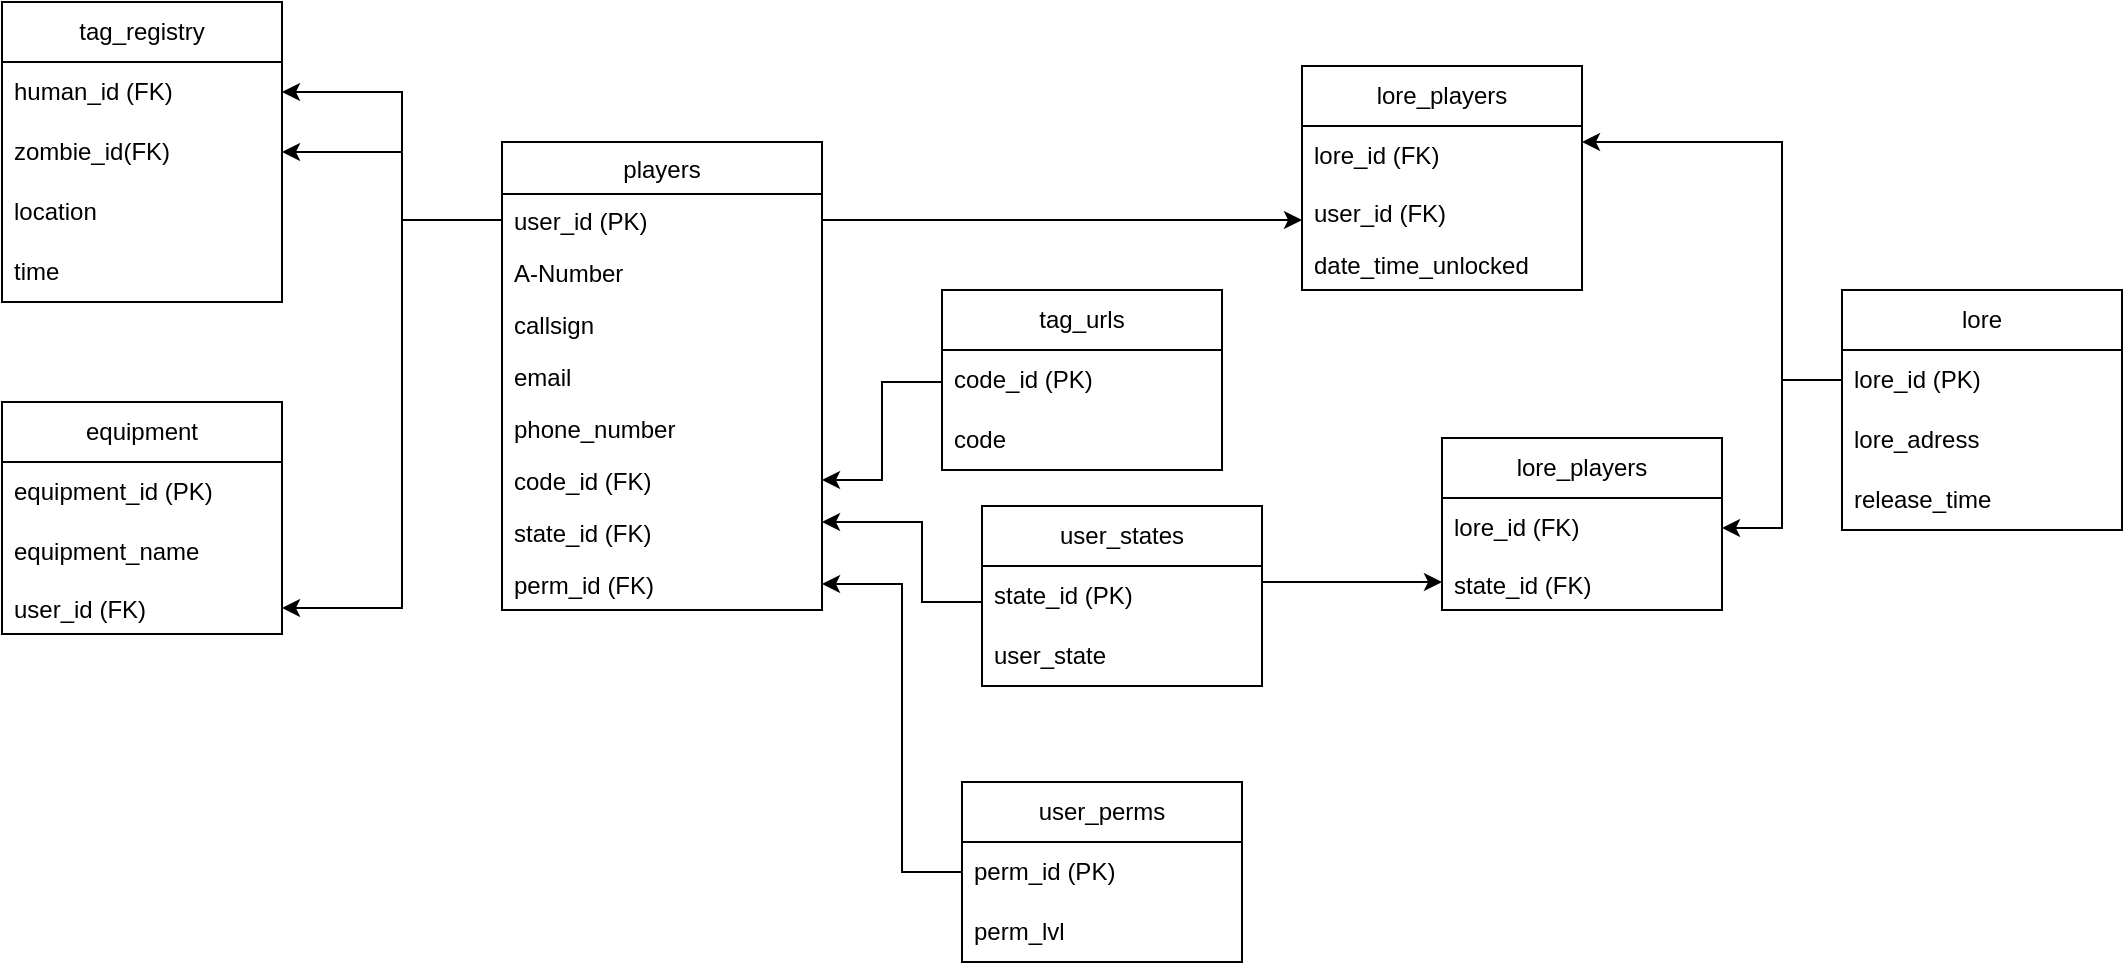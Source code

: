 <mxfile version="21.0.6" type="device"><diagram id="C5RBs43oDa-KdzZeNtuy" name="Page-1"><mxGraphModel dx="693" dy="650" grid="1" gridSize="10" guides="1" tooltips="1" connect="1" arrows="1" fold="1" page="1" pageScale="1" pageWidth="827" pageHeight="1169" math="0" shadow="0"><root><mxCell id="WIyWlLk6GJQsqaUBKTNV-0"/><mxCell id="WIyWlLk6GJQsqaUBKTNV-1" parent="WIyWlLk6GJQsqaUBKTNV-0"/><mxCell id="zkfFHV4jXpPFQw0GAbJ--0" value="players" style="swimlane;fontStyle=0;align=center;verticalAlign=top;childLayout=stackLayout;horizontal=1;startSize=26;horizontalStack=0;resizeParent=1;resizeLast=0;collapsible=1;marginBottom=0;rounded=0;shadow=0;strokeWidth=1;" parent="WIyWlLk6GJQsqaUBKTNV-1" vertex="1"><mxGeometry x="320" y="110" width="160" height="234" as="geometry"><mxRectangle x="230" y="140" width="160" height="26" as="alternateBounds"/></mxGeometry></mxCell><mxCell id="zkfFHV4jXpPFQw0GAbJ--2" value="user_id (PK)" style="text;align=left;verticalAlign=top;spacingLeft=4;spacingRight=4;overflow=hidden;rotatable=0;points=[[0,0.5],[1,0.5]];portConstraint=eastwest;rounded=0;shadow=0;html=0;" parent="zkfFHV4jXpPFQw0GAbJ--0" vertex="1"><mxGeometry y="26" width="160" height="26" as="geometry"/></mxCell><mxCell id="AQYPV0FqTJ0ZGMceoSxR-54" value="A-Number" style="text;align=left;verticalAlign=top;spacingLeft=4;spacingRight=4;overflow=hidden;rotatable=0;points=[[0,0.5],[1,0.5]];portConstraint=eastwest;rounded=0;shadow=0;html=0;" vertex="1" parent="zkfFHV4jXpPFQw0GAbJ--0"><mxGeometry y="52" width="160" height="26" as="geometry"/></mxCell><mxCell id="zkfFHV4jXpPFQw0GAbJ--1" value="callsign" style="text;align=left;verticalAlign=top;spacingLeft=4;spacingRight=4;overflow=hidden;rotatable=0;points=[[0,0.5],[1,0.5]];portConstraint=eastwest;" parent="zkfFHV4jXpPFQw0GAbJ--0" vertex="1"><mxGeometry y="78" width="160" height="26" as="geometry"/></mxCell><mxCell id="zkfFHV4jXpPFQw0GAbJ--3" value="email" style="text;align=left;verticalAlign=top;spacingLeft=4;spacingRight=4;overflow=hidden;rotatable=0;points=[[0,0.5],[1,0.5]];portConstraint=eastwest;rounded=0;shadow=0;html=0;" parent="zkfFHV4jXpPFQw0GAbJ--0" vertex="1"><mxGeometry y="104" width="160" height="26" as="geometry"/></mxCell><mxCell id="AQYPV0FqTJ0ZGMceoSxR-0" value="phone_number" style="text;align=left;verticalAlign=top;spacingLeft=4;spacingRight=4;overflow=hidden;rotatable=0;points=[[0,0.5],[1,0.5]];portConstraint=eastwest;rounded=0;shadow=0;html=0;" vertex="1" parent="zkfFHV4jXpPFQw0GAbJ--0"><mxGeometry y="130" width="160" height="26" as="geometry"/></mxCell><mxCell id="AQYPV0FqTJ0ZGMceoSxR-11" value="code_id (FK)" style="text;align=left;verticalAlign=top;spacingLeft=4;spacingRight=4;overflow=hidden;rotatable=0;points=[[0,0.5],[1,0.5]];portConstraint=eastwest;rounded=0;shadow=0;html=0;" vertex="1" parent="zkfFHV4jXpPFQw0GAbJ--0"><mxGeometry y="156" width="160" height="26" as="geometry"/></mxCell><mxCell id="AQYPV0FqTJ0ZGMceoSxR-17" value="state_id (FK)" style="text;align=left;verticalAlign=top;spacingLeft=4;spacingRight=4;overflow=hidden;rotatable=0;points=[[0,0.5],[1,0.5]];portConstraint=eastwest;rounded=0;shadow=0;html=0;" vertex="1" parent="zkfFHV4jXpPFQw0GAbJ--0"><mxGeometry y="182" width="160" height="26" as="geometry"/></mxCell><mxCell id="AQYPV0FqTJ0ZGMceoSxR-23" value="perm_id (FK)" style="text;align=left;verticalAlign=top;spacingLeft=4;spacingRight=4;overflow=hidden;rotatable=0;points=[[0,0.5],[1,0.5]];portConstraint=eastwest;rounded=0;shadow=0;html=0;" vertex="1" parent="zkfFHV4jXpPFQw0GAbJ--0"><mxGeometry y="208" width="160" height="26" as="geometry"/></mxCell><mxCell id="AQYPV0FqTJ0ZGMceoSxR-5" value="tag_urls" style="swimlane;fontStyle=0;childLayout=stackLayout;horizontal=1;startSize=30;horizontalStack=0;resizeParent=1;resizeParentMax=0;resizeLast=0;collapsible=1;marginBottom=0;whiteSpace=wrap;html=1;" vertex="1" parent="WIyWlLk6GJQsqaUBKTNV-1"><mxGeometry x="540" y="184" width="140" height="90" as="geometry"/></mxCell><mxCell id="AQYPV0FqTJ0ZGMceoSxR-10" value="code_id (PK)" style="text;strokeColor=none;fillColor=none;align=left;verticalAlign=middle;spacingLeft=4;spacingRight=4;overflow=hidden;points=[[0,0.5],[1,0.5]];portConstraint=eastwest;rotatable=0;whiteSpace=wrap;html=1;" vertex="1" parent="AQYPV0FqTJ0ZGMceoSxR-5"><mxGeometry y="30" width="140" height="30" as="geometry"/></mxCell><mxCell id="AQYPV0FqTJ0ZGMceoSxR-6" value="code" style="text;strokeColor=none;fillColor=none;align=left;verticalAlign=middle;spacingLeft=4;spacingRight=4;overflow=hidden;points=[[0,0.5],[1,0.5]];portConstraint=eastwest;rotatable=0;whiteSpace=wrap;html=1;" vertex="1" parent="AQYPV0FqTJ0ZGMceoSxR-5"><mxGeometry y="60" width="140" height="30" as="geometry"/></mxCell><mxCell id="AQYPV0FqTJ0ZGMceoSxR-44" style="edgeStyle=orthogonalEdgeStyle;rounded=0;orthogonalLoop=1;jettySize=auto;html=1;" edge="1" parent="WIyWlLk6GJQsqaUBKTNV-1" source="AQYPV0FqTJ0ZGMceoSxR-12" target="AQYPV0FqTJ0ZGMceoSxR-17"><mxGeometry relative="1" as="geometry"><Array as="points"><mxPoint x="530" y="340"/><mxPoint x="530" y="300"/></Array></mxGeometry></mxCell><mxCell id="AQYPV0FqTJ0ZGMceoSxR-12" value="user_states" style="swimlane;fontStyle=0;childLayout=stackLayout;horizontal=1;startSize=30;horizontalStack=0;resizeParent=1;resizeParentMax=0;resizeLast=0;collapsible=1;marginBottom=0;whiteSpace=wrap;html=1;" vertex="1" parent="WIyWlLk6GJQsqaUBKTNV-1"><mxGeometry x="560" y="292" width="140" height="90" as="geometry"/></mxCell><mxCell id="AQYPV0FqTJ0ZGMceoSxR-13" value="state_id (PK)" style="text;strokeColor=none;fillColor=none;align=left;verticalAlign=middle;spacingLeft=4;spacingRight=4;overflow=hidden;points=[[0,0.5],[1,0.5]];portConstraint=eastwest;rotatable=0;whiteSpace=wrap;html=1;" vertex="1" parent="AQYPV0FqTJ0ZGMceoSxR-12"><mxGeometry y="30" width="140" height="30" as="geometry"/></mxCell><mxCell id="AQYPV0FqTJ0ZGMceoSxR-14" value="user_state" style="text;strokeColor=none;fillColor=none;align=left;verticalAlign=middle;spacingLeft=4;spacingRight=4;overflow=hidden;points=[[0,0.5],[1,0.5]];portConstraint=eastwest;rotatable=0;whiteSpace=wrap;html=1;" vertex="1" parent="AQYPV0FqTJ0ZGMceoSxR-12"><mxGeometry y="60" width="140" height="30" as="geometry"/></mxCell><mxCell id="AQYPV0FqTJ0ZGMceoSxR-18" value="user_perms" style="swimlane;fontStyle=0;childLayout=stackLayout;horizontal=1;startSize=30;horizontalStack=0;resizeParent=1;resizeParentMax=0;resizeLast=0;collapsible=1;marginBottom=0;whiteSpace=wrap;html=1;" vertex="1" parent="WIyWlLk6GJQsqaUBKTNV-1"><mxGeometry x="550" y="430" width="140" height="90" as="geometry"/></mxCell><mxCell id="AQYPV0FqTJ0ZGMceoSxR-19" value="perm_id (PK)" style="text;strokeColor=none;fillColor=none;align=left;verticalAlign=middle;spacingLeft=4;spacingRight=4;overflow=hidden;points=[[0,0.5],[1,0.5]];portConstraint=eastwest;rotatable=0;whiteSpace=wrap;html=1;" vertex="1" parent="AQYPV0FqTJ0ZGMceoSxR-18"><mxGeometry y="30" width="140" height="30" as="geometry"/></mxCell><mxCell id="AQYPV0FqTJ0ZGMceoSxR-20" value="perm_lvl" style="text;strokeColor=none;fillColor=none;align=left;verticalAlign=middle;spacingLeft=4;spacingRight=4;overflow=hidden;points=[[0,0.5],[1,0.5]];portConstraint=eastwest;rotatable=0;whiteSpace=wrap;html=1;" vertex="1" parent="AQYPV0FqTJ0ZGMceoSxR-18"><mxGeometry y="60" width="140" height="30" as="geometry"/></mxCell><mxCell id="AQYPV0FqTJ0ZGMceoSxR-24" value="tag_registry" style="swimlane;fontStyle=0;childLayout=stackLayout;horizontal=1;startSize=30;horizontalStack=0;resizeParent=1;resizeParentMax=0;resizeLast=0;collapsible=1;marginBottom=0;whiteSpace=wrap;html=1;" vertex="1" parent="WIyWlLk6GJQsqaUBKTNV-1"><mxGeometry x="70" y="40" width="140" height="150" as="geometry"/></mxCell><mxCell id="AQYPV0FqTJ0ZGMceoSxR-25" value="human_id (FK)" style="text;strokeColor=none;fillColor=none;align=left;verticalAlign=middle;spacingLeft=4;spacingRight=4;overflow=hidden;points=[[0,0.5],[1,0.5]];portConstraint=eastwest;rotatable=0;whiteSpace=wrap;html=1;" vertex="1" parent="AQYPV0FqTJ0ZGMceoSxR-24"><mxGeometry y="30" width="140" height="30" as="geometry"/></mxCell><mxCell id="AQYPV0FqTJ0ZGMceoSxR-26" value="zombie_id(FK)" style="text;strokeColor=none;fillColor=none;align=left;verticalAlign=middle;spacingLeft=4;spacingRight=4;overflow=hidden;points=[[0,0.5],[1,0.5]];portConstraint=eastwest;rotatable=0;whiteSpace=wrap;html=1;" vertex="1" parent="AQYPV0FqTJ0ZGMceoSxR-24"><mxGeometry y="60" width="140" height="30" as="geometry"/></mxCell><mxCell id="AQYPV0FqTJ0ZGMceoSxR-27" value="location" style="text;strokeColor=none;fillColor=none;align=left;verticalAlign=middle;spacingLeft=4;spacingRight=4;overflow=hidden;points=[[0,0.5],[1,0.5]];portConstraint=eastwest;rotatable=0;whiteSpace=wrap;html=1;" vertex="1" parent="AQYPV0FqTJ0ZGMceoSxR-24"><mxGeometry y="90" width="140" height="30" as="geometry"/></mxCell><mxCell id="AQYPV0FqTJ0ZGMceoSxR-28" value="time" style="text;strokeColor=none;fillColor=none;align=left;verticalAlign=middle;spacingLeft=4;spacingRight=4;overflow=hidden;points=[[0,0.5],[1,0.5]];portConstraint=eastwest;rotatable=0;whiteSpace=wrap;html=1;" vertex="1" parent="AQYPV0FqTJ0ZGMceoSxR-24"><mxGeometry y="120" width="140" height="30" as="geometry"/></mxCell><mxCell id="AQYPV0FqTJ0ZGMceoSxR-40" style="edgeStyle=orthogonalEdgeStyle;rounded=0;orthogonalLoop=1;jettySize=auto;html=1;" edge="1" parent="WIyWlLk6GJQsqaUBKTNV-1" source="zkfFHV4jXpPFQw0GAbJ--2" target="AQYPV0FqTJ0ZGMceoSxR-25"><mxGeometry relative="1" as="geometry"><Array as="points"><mxPoint x="270" y="149"/><mxPoint x="270" y="85"/></Array></mxGeometry></mxCell><mxCell id="AQYPV0FqTJ0ZGMceoSxR-41" style="edgeStyle=orthogonalEdgeStyle;rounded=0;orthogonalLoop=1;jettySize=auto;html=1;" edge="1" parent="WIyWlLk6GJQsqaUBKTNV-1" source="zkfFHV4jXpPFQw0GAbJ--2" target="AQYPV0FqTJ0ZGMceoSxR-26"><mxGeometry relative="1" as="geometry"><Array as="points"><mxPoint x="270" y="149"/><mxPoint x="270" y="115"/></Array></mxGeometry></mxCell><mxCell id="AQYPV0FqTJ0ZGMceoSxR-42" style="edgeStyle=orthogonalEdgeStyle;rounded=0;orthogonalLoop=1;jettySize=auto;html=1;" edge="1" parent="WIyWlLk6GJQsqaUBKTNV-1" source="AQYPV0FqTJ0ZGMceoSxR-10" target="AQYPV0FqTJ0ZGMceoSxR-11"><mxGeometry relative="1" as="geometry"><Array as="points"><mxPoint x="510" y="230"/><mxPoint x="510" y="279"/></Array></mxGeometry></mxCell><mxCell id="AQYPV0FqTJ0ZGMceoSxR-43" style="edgeStyle=orthogonalEdgeStyle;rounded=0;orthogonalLoop=1;jettySize=auto;html=1;" edge="1" parent="WIyWlLk6GJQsqaUBKTNV-1" source="AQYPV0FqTJ0ZGMceoSxR-19" target="AQYPV0FqTJ0ZGMceoSxR-23"><mxGeometry relative="1" as="geometry"><Array as="points"><mxPoint x="520" y="475"/><mxPoint x="520" y="331"/></Array></mxGeometry></mxCell><mxCell id="AQYPV0FqTJ0ZGMceoSxR-45" value="lore" style="swimlane;fontStyle=0;childLayout=stackLayout;horizontal=1;startSize=30;horizontalStack=0;resizeParent=1;resizeParentMax=0;resizeLast=0;collapsible=1;marginBottom=0;whiteSpace=wrap;html=1;" vertex="1" parent="WIyWlLk6GJQsqaUBKTNV-1"><mxGeometry x="990" y="184" width="140" height="120" as="geometry"/></mxCell><mxCell id="AQYPV0FqTJ0ZGMceoSxR-56" value="lore_id (PK)" style="text;strokeColor=none;fillColor=none;align=left;verticalAlign=middle;spacingLeft=4;spacingRight=4;overflow=hidden;points=[[0,0.5],[1,0.5]];portConstraint=eastwest;rotatable=0;whiteSpace=wrap;html=1;" vertex="1" parent="AQYPV0FqTJ0ZGMceoSxR-45"><mxGeometry y="30" width="140" height="30" as="geometry"/></mxCell><mxCell id="AQYPV0FqTJ0ZGMceoSxR-46" value="lore_adress" style="text;strokeColor=none;fillColor=none;align=left;verticalAlign=middle;spacingLeft=4;spacingRight=4;overflow=hidden;points=[[0,0.5],[1,0.5]];portConstraint=eastwest;rotatable=0;whiteSpace=wrap;html=1;" vertex="1" parent="AQYPV0FqTJ0ZGMceoSxR-45"><mxGeometry y="60" width="140" height="30" as="geometry"/></mxCell><mxCell id="AQYPV0FqTJ0ZGMceoSxR-53" value="release_time" style="text;strokeColor=none;fillColor=none;align=left;verticalAlign=middle;spacingLeft=4;spacingRight=4;overflow=hidden;points=[[0,0.5],[1,0.5]];portConstraint=eastwest;rotatable=0;whiteSpace=wrap;html=1;" vertex="1" parent="AQYPV0FqTJ0ZGMceoSxR-45"><mxGeometry y="90" width="140" height="30" as="geometry"/></mxCell><mxCell id="AQYPV0FqTJ0ZGMceoSxR-50" value="lore_players" style="swimlane;fontStyle=0;childLayout=stackLayout;horizontal=1;startSize=30;horizontalStack=0;resizeParent=1;resizeParentMax=0;resizeLast=0;collapsible=1;marginBottom=0;whiteSpace=wrap;html=1;" vertex="1" parent="WIyWlLk6GJQsqaUBKTNV-1"><mxGeometry x="720" y="72" width="140" height="112" as="geometry"/></mxCell><mxCell id="AQYPV0FqTJ0ZGMceoSxR-51" value="lore_id (FK)" style="text;strokeColor=none;fillColor=none;align=left;verticalAlign=middle;spacingLeft=4;spacingRight=4;overflow=hidden;points=[[0,0.5],[1,0.5]];portConstraint=eastwest;rotatable=0;whiteSpace=wrap;html=1;" vertex="1" parent="AQYPV0FqTJ0ZGMceoSxR-50"><mxGeometry y="30" width="140" height="30" as="geometry"/></mxCell><mxCell id="AQYPV0FqTJ0ZGMceoSxR-65" value="user_id (FK)" style="text;align=left;verticalAlign=top;spacingLeft=4;spacingRight=4;overflow=hidden;rotatable=0;points=[[0,0.5],[1,0.5]];portConstraint=eastwest;rounded=0;shadow=0;html=0;" vertex="1" parent="AQYPV0FqTJ0ZGMceoSxR-50"><mxGeometry y="60" width="140" height="26" as="geometry"/></mxCell><mxCell id="AQYPV0FqTJ0ZGMceoSxR-73" value="date_time_unlocked" style="text;align=left;verticalAlign=top;spacingLeft=4;spacingRight=4;overflow=hidden;rotatable=0;points=[[0,0.5],[1,0.5]];portConstraint=eastwest;rounded=0;shadow=0;html=0;" vertex="1" parent="AQYPV0FqTJ0ZGMceoSxR-50"><mxGeometry y="86" width="140" height="26" as="geometry"/></mxCell><mxCell id="AQYPV0FqTJ0ZGMceoSxR-57" style="edgeStyle=orthogonalEdgeStyle;rounded=0;orthogonalLoop=1;jettySize=auto;html=1;" edge="1" parent="WIyWlLk6GJQsqaUBKTNV-1" source="AQYPV0FqTJ0ZGMceoSxR-56" target="AQYPV0FqTJ0ZGMceoSxR-51"><mxGeometry relative="1" as="geometry"><Array as="points"><mxPoint x="960" y="229"/><mxPoint x="960" y="110"/></Array></mxGeometry></mxCell><mxCell id="AQYPV0FqTJ0ZGMceoSxR-58" value="equipment" style="swimlane;fontStyle=0;childLayout=stackLayout;horizontal=1;startSize=30;horizontalStack=0;resizeParent=1;resizeParentMax=0;resizeLast=0;collapsible=1;marginBottom=0;whiteSpace=wrap;html=1;" vertex="1" parent="WIyWlLk6GJQsqaUBKTNV-1"><mxGeometry x="70" y="240" width="140" height="116" as="geometry"/></mxCell><mxCell id="AQYPV0FqTJ0ZGMceoSxR-60" value="equipment_id (PK)" style="text;strokeColor=none;fillColor=none;align=left;verticalAlign=middle;spacingLeft=4;spacingRight=4;overflow=hidden;points=[[0,0.5],[1,0.5]];portConstraint=eastwest;rotatable=0;whiteSpace=wrap;html=1;" vertex="1" parent="AQYPV0FqTJ0ZGMceoSxR-58"><mxGeometry y="30" width="140" height="30" as="geometry"/></mxCell><mxCell id="AQYPV0FqTJ0ZGMceoSxR-59" value="equipment_name" style="text;strokeColor=none;fillColor=none;align=left;verticalAlign=middle;spacingLeft=4;spacingRight=4;overflow=hidden;points=[[0,0.5],[1,0.5]];portConstraint=eastwest;rotatable=0;whiteSpace=wrap;html=1;" vertex="1" parent="AQYPV0FqTJ0ZGMceoSxR-58"><mxGeometry y="60" width="140" height="30" as="geometry"/></mxCell><mxCell id="AQYPV0FqTJ0ZGMceoSxR-62" value="user_id (FK)" style="text;align=left;verticalAlign=top;spacingLeft=4;spacingRight=4;overflow=hidden;rotatable=0;points=[[0,0.5],[1,0.5]];portConstraint=eastwest;rounded=0;shadow=0;html=0;" vertex="1" parent="AQYPV0FqTJ0ZGMceoSxR-58"><mxGeometry y="90" width="140" height="26" as="geometry"/></mxCell><mxCell id="AQYPV0FqTJ0ZGMceoSxR-63" style="edgeStyle=orthogonalEdgeStyle;rounded=0;orthogonalLoop=1;jettySize=auto;html=1;" edge="1" parent="WIyWlLk6GJQsqaUBKTNV-1" source="zkfFHV4jXpPFQw0GAbJ--2" target="AQYPV0FqTJ0ZGMceoSxR-62"><mxGeometry relative="1" as="geometry"><Array as="points"><mxPoint x="270" y="149"/><mxPoint x="270" y="343"/></Array></mxGeometry></mxCell><mxCell id="AQYPV0FqTJ0ZGMceoSxR-66" style="edgeStyle=orthogonalEdgeStyle;rounded=0;orthogonalLoop=1;jettySize=auto;html=1;" edge="1" parent="WIyWlLk6GJQsqaUBKTNV-1" source="zkfFHV4jXpPFQw0GAbJ--2" target="AQYPV0FqTJ0ZGMceoSxR-65"><mxGeometry relative="1" as="geometry"><Array as="points"><mxPoint x="660" y="149"/><mxPoint x="660" y="149"/></Array></mxGeometry></mxCell><mxCell id="AQYPV0FqTJ0ZGMceoSxR-68" value="lore_players" style="swimlane;fontStyle=0;childLayout=stackLayout;horizontal=1;startSize=30;horizontalStack=0;resizeParent=1;resizeParentMax=0;resizeLast=0;collapsible=1;marginBottom=0;whiteSpace=wrap;html=1;" vertex="1" parent="WIyWlLk6GJQsqaUBKTNV-1"><mxGeometry x="790" y="258" width="140" height="86" as="geometry"/></mxCell><mxCell id="AQYPV0FqTJ0ZGMceoSxR-69" value="lore_id (FK)" style="text;strokeColor=none;fillColor=none;align=left;verticalAlign=middle;spacingLeft=4;spacingRight=4;overflow=hidden;points=[[0,0.5],[1,0.5]];portConstraint=eastwest;rotatable=0;whiteSpace=wrap;html=1;" vertex="1" parent="AQYPV0FqTJ0ZGMceoSxR-68"><mxGeometry y="30" width="140" height="30" as="geometry"/></mxCell><mxCell id="AQYPV0FqTJ0ZGMceoSxR-70" value="state_id (FK)" style="text;align=left;verticalAlign=top;spacingLeft=4;spacingRight=4;overflow=hidden;rotatable=0;points=[[0,0.5],[1,0.5]];portConstraint=eastwest;rounded=0;shadow=0;html=0;" vertex="1" parent="AQYPV0FqTJ0ZGMceoSxR-68"><mxGeometry y="60" width="140" height="26" as="geometry"/></mxCell><mxCell id="AQYPV0FqTJ0ZGMceoSxR-71" style="edgeStyle=orthogonalEdgeStyle;rounded=0;orthogonalLoop=1;jettySize=auto;html=1;" edge="1" parent="WIyWlLk6GJQsqaUBKTNV-1" source="AQYPV0FqTJ0ZGMceoSxR-56" target="AQYPV0FqTJ0ZGMceoSxR-69"><mxGeometry relative="1" as="geometry"/></mxCell><mxCell id="AQYPV0FqTJ0ZGMceoSxR-72" style="edgeStyle=orthogonalEdgeStyle;rounded=0;orthogonalLoop=1;jettySize=auto;html=1;" edge="1" parent="WIyWlLk6GJQsqaUBKTNV-1" source="AQYPV0FqTJ0ZGMceoSxR-13" target="AQYPV0FqTJ0ZGMceoSxR-70"><mxGeometry relative="1" as="geometry"><Array as="points"><mxPoint x="740" y="330"/><mxPoint x="740" y="330"/></Array></mxGeometry></mxCell></root></mxGraphModel></diagram></mxfile>